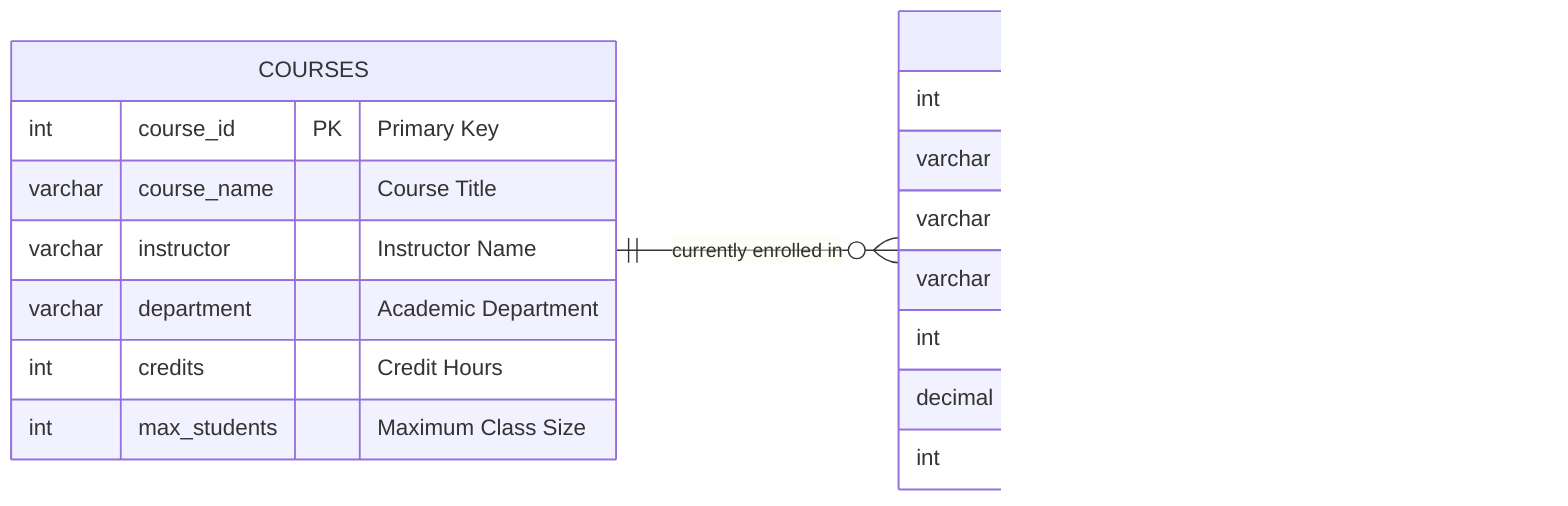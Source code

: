 erDiagram
    direction LR

    STUDENTS {
        int student_id PK "Primary Key"
        varchar name "Student Name"
        varchar email "Email Address"
        varchar major "Academic Major"
        int enrollment_year "Year Enrolled"
        decimal gpa "Grade Point Average"
        int course_id FK "Foreign Key to Courses"
    }

    COURSES {
        int course_id PK "Primary Key"
        varchar course_name "Course Title"
        varchar instructor "Instructor Name"
        varchar department "Academic Department"
        int credits "Credit Hours"
        int max_students "Maximum Class Size"
    }

    COURSES ||--o{ STUDENTS : "currently enrolled in"